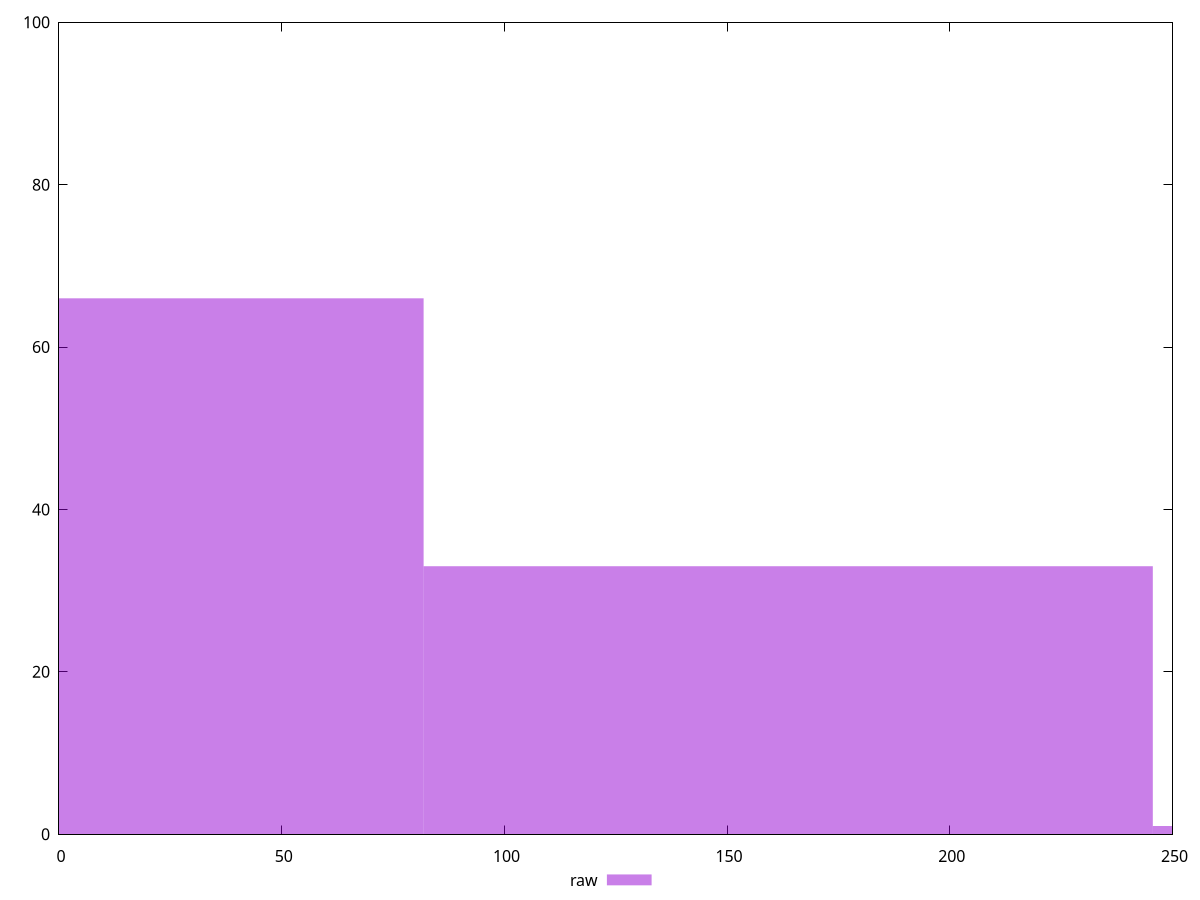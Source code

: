 reset

$raw <<EOF
163.7199756107224 33
0 66
327.4399512214448 1
EOF

set key outside below
set boxwidth 163.7199756107224
set xrange [0:250]
set yrange [0:100]
set trange [0:100]
set style fill transparent solid 0.5 noborder
set terminal svg size 640, 490 enhanced background rgb 'white'
set output "reprap/unminified-css/samples/pages+cached+noexternal+nomedia+nocss+nojs/raw/histogram.svg"

plot $raw title "raw" with boxes

reset
